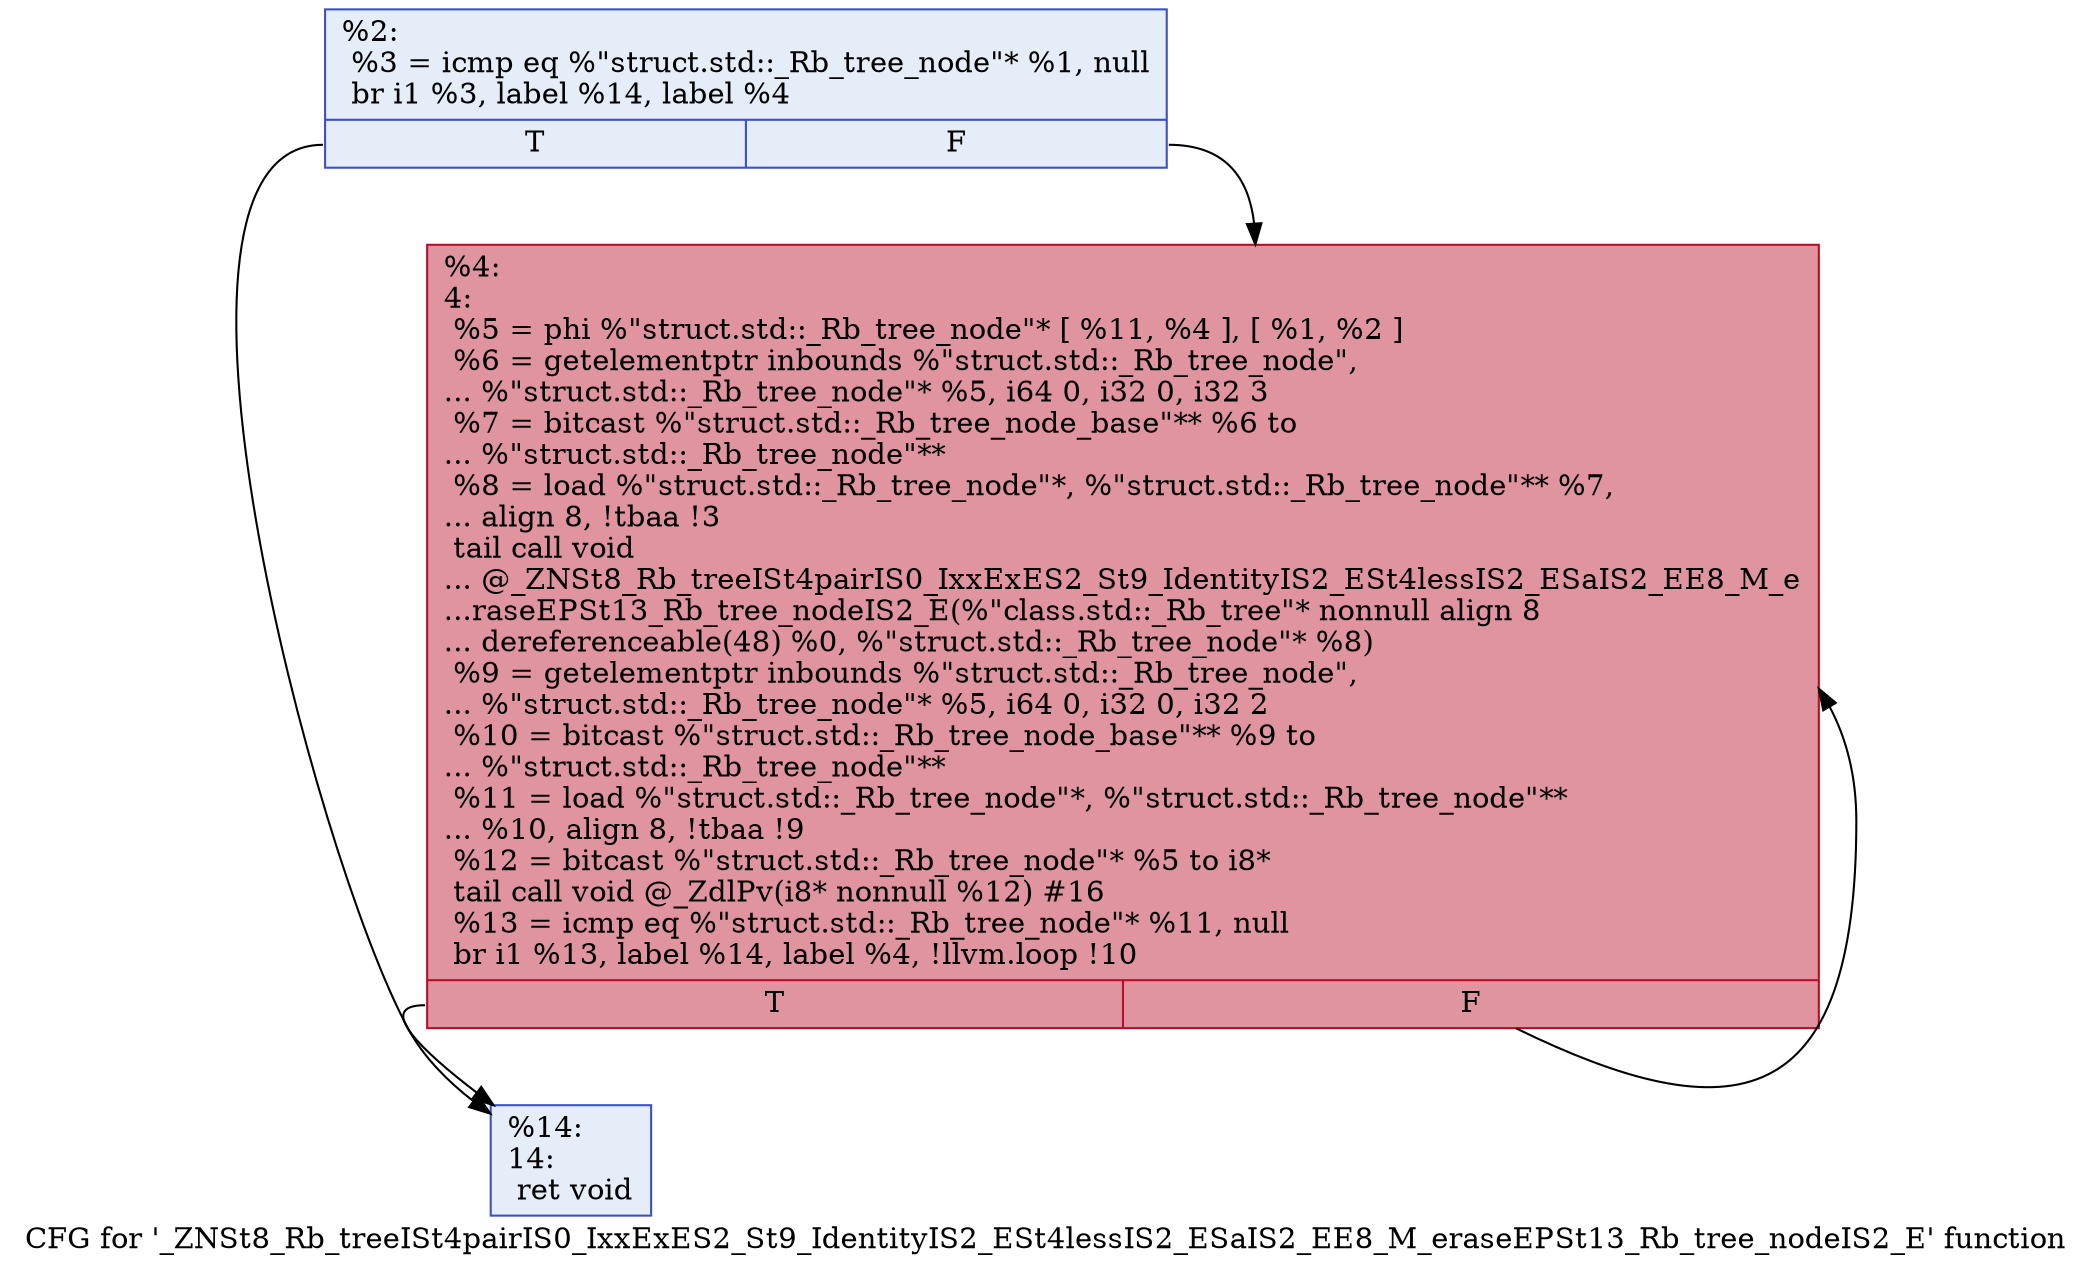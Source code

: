 digraph "CFG for '_ZNSt8_Rb_treeISt4pairIS0_IxxExES2_St9_IdentityIS2_ESt4lessIS2_ESaIS2_EE8_M_eraseEPSt13_Rb_tree_nodeIS2_E' function" {
	label="CFG for '_ZNSt8_Rb_treeISt4pairIS0_IxxExES2_St9_IdentityIS2_ESt4lessIS2_ESaIS2_EE8_M_eraseEPSt13_Rb_tree_nodeIS2_E' function";

	Node0x55cbb4ed1e80 [shape=record,color="#3d50c3ff", style=filled, fillcolor="#c5d6f270",label="{%2:\l  %3 = icmp eq %\"struct.std::_Rb_tree_node\"* %1, null\l  br i1 %3, label %14, label %4\l|{<s0>T|<s1>F}}"];
	Node0x55cbb4ed1e80:s0 -> Node0x55cbb4ed1ed0;
	Node0x55cbb4ed1e80:s1 -> Node0x55cbb4ed1f20;
	Node0x55cbb4ed1f20 [shape=record,color="#b70d28ff", style=filled, fillcolor="#b70d2870",label="{%4:\l4:                                                \l  %5 = phi %\"struct.std::_Rb_tree_node\"* [ %11, %4 ], [ %1, %2 ]\l  %6 = getelementptr inbounds %\"struct.std::_Rb_tree_node\",\l... %\"struct.std::_Rb_tree_node\"* %5, i64 0, i32 0, i32 3\l  %7 = bitcast %\"struct.std::_Rb_tree_node_base\"** %6 to\l... %\"struct.std::_Rb_tree_node\"**\l  %8 = load %\"struct.std::_Rb_tree_node\"*, %\"struct.std::_Rb_tree_node\"** %7,\l... align 8, !tbaa !3\l  tail call void\l... @_ZNSt8_Rb_treeISt4pairIS0_IxxExES2_St9_IdentityIS2_ESt4lessIS2_ESaIS2_EE8_M_e\l...raseEPSt13_Rb_tree_nodeIS2_E(%\"class.std::_Rb_tree\"* nonnull align 8\l... dereferenceable(48) %0, %\"struct.std::_Rb_tree_node\"* %8)\l  %9 = getelementptr inbounds %\"struct.std::_Rb_tree_node\",\l... %\"struct.std::_Rb_tree_node\"* %5, i64 0, i32 0, i32 2\l  %10 = bitcast %\"struct.std::_Rb_tree_node_base\"** %9 to\l... %\"struct.std::_Rb_tree_node\"**\l  %11 = load %\"struct.std::_Rb_tree_node\"*, %\"struct.std::_Rb_tree_node\"**\l... %10, align 8, !tbaa !9\l  %12 = bitcast %\"struct.std::_Rb_tree_node\"* %5 to i8*\l  tail call void @_ZdlPv(i8* nonnull %12) #16\l  %13 = icmp eq %\"struct.std::_Rb_tree_node\"* %11, null\l  br i1 %13, label %14, label %4, !llvm.loop !10\l|{<s0>T|<s1>F}}"];
	Node0x55cbb4ed1f20:s0 -> Node0x55cbb4ed1ed0;
	Node0x55cbb4ed1f20:s1 -> Node0x55cbb4ed1f20;
	Node0x55cbb4ed1ed0 [shape=record,color="#3d50c3ff", style=filled, fillcolor="#c5d6f270",label="{%14:\l14:                                               \l  ret void\l}"];
}

